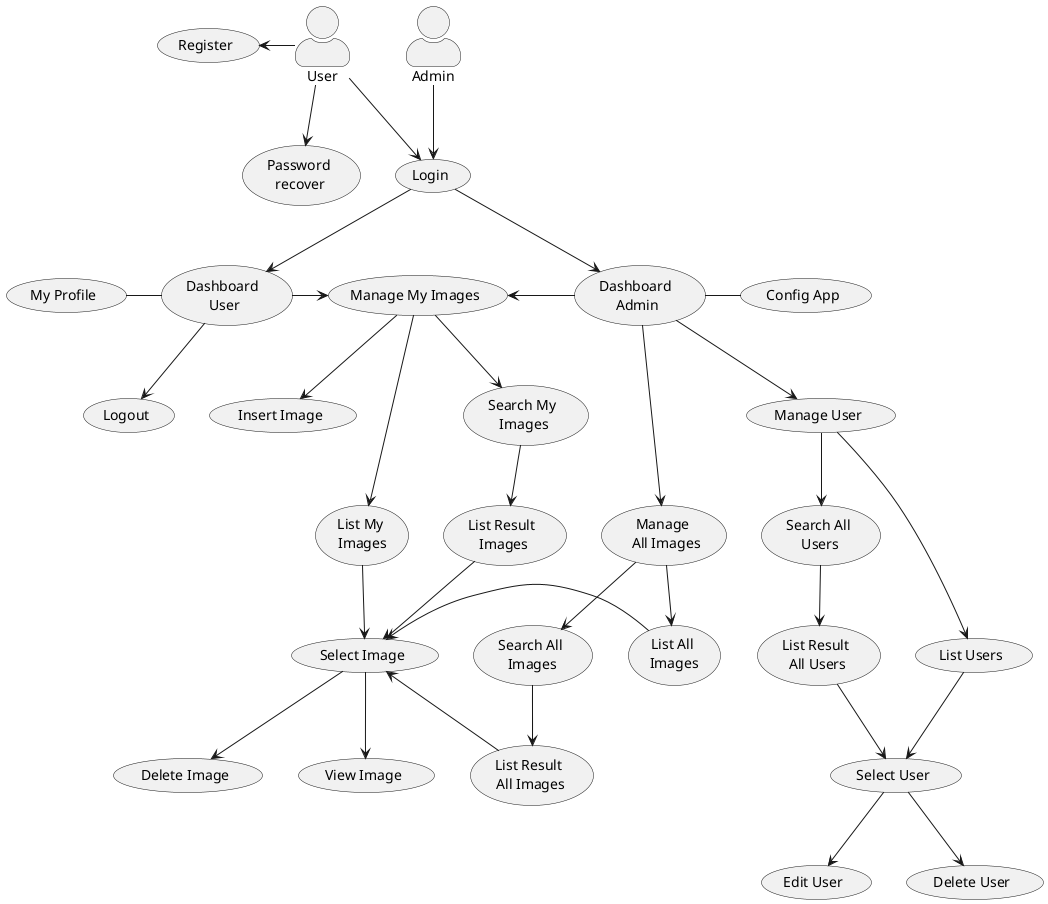 @startuml
skinparam actorStyle awesome

' Actor definition
actor User
actor Admin

' Usecase definition
usecase (Register) as uc_register
usecase (Login) as uc_login
usecase (Logout) as uc_logout
usecase (Password \nrecover) as uc_password_recover
usecase (My Profile) as uc_my_profile
usecase (Config App) as uc_config_application
usecase (Dashboard \nUser) as uc_dashboard_user
usecase (Dashboard \nAdmin) as uc_dashboard_admin
usecase (Manage My Images) as uc_manage_image
usecase (Insert Image) as uc_private_image
usecase (List My \nImages) as uc_list_private_image
usecase (Delete Image) as uc_delete_private_image
usecase (Manage \n All Images) as uc_manage_all_images
usecase (List All \nImages) as uc_list_all_images
usecase (Select Image) as uc_select_private_image
usecase (View Image) as uc_view_private_image
usecase (Search My \nImages) as uc_search_private_image
usecase (Manage User) as uc_manage_user
usecase (List Users) as uc_list_users
usecase (Edit User) as uc_edit_users
usecase (Delete User) as uc_delete_users
usecase (Select User) as uc_select_user
usecase (List Result \nImages) as uc_list_result_images
usecase (Search All \nImages) as uc_search_all_images
usecase (List Result \nAll Images) as uc_list_result_all_images
usecase (Search All \nUsers) as uc_search_all_users
usecase (List Result \nAll Users) as uc_list_result_all_users

Admin --> uc_login
uc_dashboard_admin --> uc_manage_all_images
uc_manage_all_images --> uc_list_all_images
uc_select_private_image <- uc_list_all_images
uc_manage_all_images --> uc_search_all_images
uc_search_all_images --> uc_list_result_all_images
uc_select_private_image <-- uc_list_result_all_images 

uc_dashboard_admin --> uc_manage_user
uc_manage_user --> uc_list_users
uc_list_users --> uc_select_user
uc_select_user --> uc_edit_users
uc_select_user --> uc_delete_users
uc_manage_user --> uc_search_all_users
uc_search_all_users --> uc_list_result_all_users
uc_list_result_all_users --> uc_select_user

uc_dashboard_user -> uc_manage_image
uc_manage_image <- uc_dashboard_admin
uc_manage_image --> uc_private_image
uc_manage_image --> uc_list_private_image
uc_manage_image --> uc_search_private_image
uc_search_private_image --> uc_list_result_images
uc_list_result_images --> uc_select_private_image
uc_list_private_image --> uc_select_private_image
uc_select_private_image --> uc_delete_private_image
uc_select_private_image --> uc_view_private_image 

uc_register <- User
User --> uc_login
uc_login --> uc_dashboard_user
uc_login --> uc_dashboard_admin

User --> uc_password_recover
uc_dashboard_user --> uc_logout
uc_dashboard_user -left- uc_my_profile
uc_dashboard_admin -right- uc_config_application

@enduml